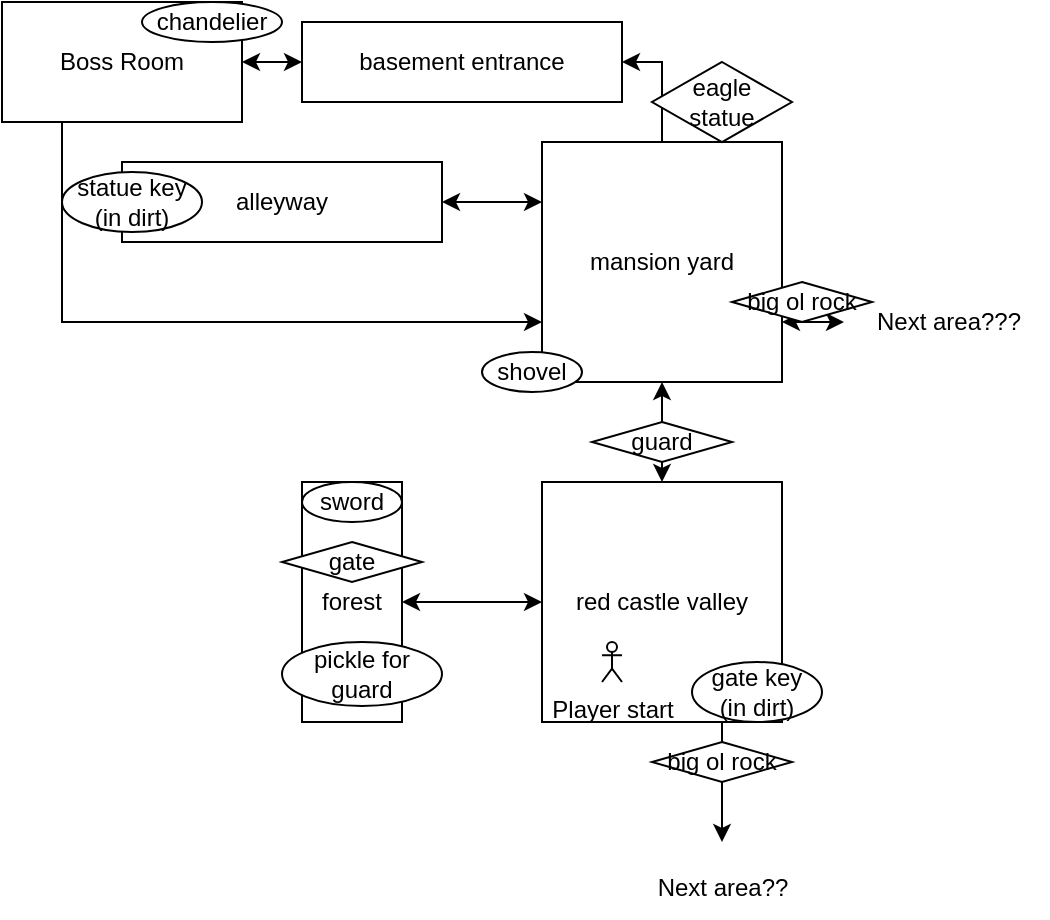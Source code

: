 <mxfile version="23.1.5" type="device">
  <diagram name="Page-1" id="S-kaVBQBmPrSJZPV6nAG">
    <mxGraphModel dx="474" dy="844" grid="1" gridSize="10" guides="1" tooltips="1" connect="1" arrows="1" fold="1" page="1" pageScale="1" pageWidth="850" pageHeight="1100" math="0" shadow="0">
      <root>
        <mxCell id="0" />
        <mxCell id="1" parent="0" />
        <mxCell id="uxI9nUiW6412I8rUyzKc-24" style="edgeStyle=orthogonalEdgeStyle;rounded=0;orthogonalLoop=1;jettySize=auto;html=1;exitX=0.75;exitY=1;exitDx=0;exitDy=0;" parent="1" source="uxI9nUiW6412I8rUyzKc-1" edge="1">
          <mxGeometry relative="1" as="geometry">
            <mxPoint x="380" y="440" as="targetPoint" />
          </mxGeometry>
        </mxCell>
        <mxCell id="uxI9nUiW6412I8rUyzKc-1" value="red castle valley" style="whiteSpace=wrap;html=1;aspect=fixed;" parent="1" vertex="1">
          <mxGeometry x="290" y="260" width="120" height="120" as="geometry" />
        </mxCell>
        <mxCell id="uxI9nUiW6412I8rUyzKc-13" style="edgeStyle=orthogonalEdgeStyle;rounded=0;orthogonalLoop=1;jettySize=auto;html=1;entryX=1;entryY=0.5;entryDx=0;entryDy=0;" parent="1" source="uxI9nUiW6412I8rUyzKc-2" target="uxI9nUiW6412I8rUyzKc-10" edge="1">
          <mxGeometry relative="1" as="geometry" />
        </mxCell>
        <mxCell id="uxI9nUiW6412I8rUyzKc-2" value="mansion yard" style="whiteSpace=wrap;html=1;aspect=fixed;" parent="1" vertex="1">
          <mxGeometry x="290" y="90" width="120" height="120" as="geometry" />
        </mxCell>
        <mxCell id="uxI9nUiW6412I8rUyzKc-4" value="forest" style="rounded=0;whiteSpace=wrap;html=1;" parent="1" vertex="1">
          <mxGeometry x="170" y="260" width="50" height="120" as="geometry" />
        </mxCell>
        <mxCell id="uxI9nUiW6412I8rUyzKc-6" value="alleyway" style="rounded=0;whiteSpace=wrap;html=1;" parent="1" vertex="1">
          <mxGeometry x="80" y="100" width="160" height="40" as="geometry" />
        </mxCell>
        <mxCell id="uxI9nUiW6412I8rUyzKc-7" value="" style="endArrow=classic;startArrow=classic;html=1;rounded=0;exitX=1;exitY=0.5;exitDx=0;exitDy=0;" parent="1" source="uxI9nUiW6412I8rUyzKc-4" edge="1">
          <mxGeometry width="50" height="50" relative="1" as="geometry">
            <mxPoint x="460" y="360" as="sourcePoint" />
            <mxPoint x="290" y="320" as="targetPoint" />
          </mxGeometry>
        </mxCell>
        <mxCell id="uxI9nUiW6412I8rUyzKc-8" value="" style="endArrow=classic;startArrow=classic;html=1;rounded=0;exitX=0.5;exitY=1;exitDx=0;exitDy=0;entryX=0.5;entryY=0;entryDx=0;entryDy=0;" parent="1" source="uxI9nUiW6412I8rUyzKc-2" target="uxI9nUiW6412I8rUyzKc-1" edge="1">
          <mxGeometry width="50" height="50" relative="1" as="geometry">
            <mxPoint x="480" y="319.5" as="sourcePoint" />
            <mxPoint x="550" y="319.5" as="targetPoint" />
          </mxGeometry>
        </mxCell>
        <mxCell id="uxI9nUiW6412I8rUyzKc-9" value="" style="endArrow=classic;startArrow=classic;html=1;rounded=0;exitX=1;exitY=0.5;exitDx=0;exitDy=0;entryX=0;entryY=0.25;entryDx=0;entryDy=0;" parent="1" source="uxI9nUiW6412I8rUyzKc-6" target="uxI9nUiW6412I8rUyzKc-2" edge="1">
          <mxGeometry width="50" height="50" relative="1" as="geometry">
            <mxPoint x="240" y="340" as="sourcePoint" />
            <mxPoint x="250" y="160" as="targetPoint" />
          </mxGeometry>
        </mxCell>
        <mxCell id="uxI9nUiW6412I8rUyzKc-10" value="basement entrance" style="rounded=0;whiteSpace=wrap;html=1;" parent="1" vertex="1">
          <mxGeometry x="170" y="30" width="160" height="40" as="geometry" />
        </mxCell>
        <mxCell id="uxI9nUiW6412I8rUyzKc-11" value="" style="endArrow=classic;startArrow=classic;html=1;rounded=0;entryX=1;entryY=0.75;entryDx=0;entryDy=0;exitX=-0.02;exitY=0.5;exitDx=0;exitDy=0;exitPerimeter=0;" parent="1" source="uxI9nUiW6412I8rUyzKc-12" target="uxI9nUiW6412I8rUyzKc-2" edge="1">
          <mxGeometry width="50" height="50" relative="1" as="geometry">
            <mxPoint x="510" y="180" as="sourcePoint" />
            <mxPoint x="360" y="270" as="targetPoint" />
          </mxGeometry>
        </mxCell>
        <mxCell id="uxI9nUiW6412I8rUyzKc-12" value="Next area???" style="text;html=1;align=center;verticalAlign=middle;resizable=0;points=[];autosize=1;strokeColor=none;fillColor=none;" parent="1" vertex="1">
          <mxGeometry x="443" y="165" width="100" height="30" as="geometry" />
        </mxCell>
        <mxCell id="uxI9nUiW6412I8rUyzKc-17" style="edgeStyle=orthogonalEdgeStyle;rounded=0;orthogonalLoop=1;jettySize=auto;html=1;exitX=0.25;exitY=1;exitDx=0;exitDy=0;entryX=0;entryY=0.75;entryDx=0;entryDy=0;" parent="1" source="uxI9nUiW6412I8rUyzKc-15" target="uxI9nUiW6412I8rUyzKc-2" edge="1">
          <mxGeometry relative="1" as="geometry" />
        </mxCell>
        <mxCell id="uxI9nUiW6412I8rUyzKc-15" value="Boss Room" style="rounded=0;whiteSpace=wrap;html=1;" parent="1" vertex="1">
          <mxGeometry x="20" y="20" width="120" height="60" as="geometry" />
        </mxCell>
        <mxCell id="uxI9nUiW6412I8rUyzKc-21" value="gate" style="rhombus;whiteSpace=wrap;html=1;" parent="1" vertex="1">
          <mxGeometry x="160" y="290" width="70" height="20" as="geometry" />
        </mxCell>
        <mxCell id="uxI9nUiW6412I8rUyzKc-22" value="guard" style="rhombus;whiteSpace=wrap;html=1;" parent="1" vertex="1">
          <mxGeometry x="315" y="230" width="70" height="20" as="geometry" />
        </mxCell>
        <mxCell id="uxI9nUiW6412I8rUyzKc-25" value="Next area??" style="text;html=1;align=center;verticalAlign=middle;resizable=0;points=[];autosize=1;strokeColor=none;fillColor=none;" parent="1" vertex="1">
          <mxGeometry x="335" y="448" width="90" height="30" as="geometry" />
        </mxCell>
        <mxCell id="uxI9nUiW6412I8rUyzKc-26" value="big ol rock" style="rhombus;whiteSpace=wrap;html=1;" parent="1" vertex="1">
          <mxGeometry x="345" y="390" width="70" height="20" as="geometry" />
        </mxCell>
        <mxCell id="uxI9nUiW6412I8rUyzKc-27" value="big ol rock" style="rhombus;whiteSpace=wrap;html=1;" parent="1" vertex="1">
          <mxGeometry x="385" y="160" width="70" height="20" as="geometry" />
        </mxCell>
        <mxCell id="uxI9nUiW6412I8rUyzKc-28" value="eagle&lt;br&gt;statue" style="rhombus;whiteSpace=wrap;html=1;" parent="1" vertex="1">
          <mxGeometry x="345" y="50" width="70" height="40" as="geometry" />
        </mxCell>
        <mxCell id="uxI9nUiW6412I8rUyzKc-32" value="pickle for guard" style="ellipse;whiteSpace=wrap;html=1;" parent="1" vertex="1">
          <mxGeometry x="160" y="340" width="80" height="32" as="geometry" />
        </mxCell>
        <mxCell id="uxI9nUiW6412I8rUyzKc-33" value="sword" style="ellipse;whiteSpace=wrap;html=1;" parent="1" vertex="1">
          <mxGeometry x="170" y="260" width="50" height="20" as="geometry" />
        </mxCell>
        <mxCell id="uxI9nUiW6412I8rUyzKc-35" value="statue&amp;nbsp;&lt;span style=&quot;&quot;&gt;key &lt;br&gt;(in dirt)&lt;/span&gt;" style="ellipse;whiteSpace=wrap;html=1;" parent="1" vertex="1">
          <mxGeometry x="50" y="105" width="70" height="30" as="geometry" />
        </mxCell>
        <mxCell id="uxI9nUiW6412I8rUyzKc-36" value="gate&amp;nbsp;&lt;span style=&quot;&quot;&gt;key &lt;br&gt;(in dirt)&lt;/span&gt;" style="ellipse;whiteSpace=wrap;html=1;" parent="1" vertex="1">
          <mxGeometry x="365" y="350" width="65" height="30" as="geometry" />
        </mxCell>
        <mxCell id="uxI9nUiW6412I8rUyzKc-37" value="shovel" style="ellipse;whiteSpace=wrap;html=1;" parent="1" vertex="1">
          <mxGeometry x="260" y="195" width="50" height="20" as="geometry" />
        </mxCell>
        <mxCell id="uxI9nUiW6412I8rUyzKc-38" value="chandelier" style="ellipse;whiteSpace=wrap;html=1;" parent="1" vertex="1">
          <mxGeometry x="90" y="20" width="70" height="20" as="geometry" />
        </mxCell>
        <mxCell id="uxI9nUiW6412I8rUyzKc-39" style="edgeStyle=orthogonalEdgeStyle;rounded=0;orthogonalLoop=1;jettySize=auto;html=1;exitX=0.5;exitY=1;exitDx=0;exitDy=0;" parent="1" source="uxI9nUiW6412I8rUyzKc-38" target="uxI9nUiW6412I8rUyzKc-38" edge="1">
          <mxGeometry relative="1" as="geometry" />
        </mxCell>
        <mxCell id="uxI9nUiW6412I8rUyzKc-40" value="Player start" style="shape=umlActor;verticalLabelPosition=bottom;verticalAlign=top;html=1;outlineConnect=0;" parent="1" vertex="1">
          <mxGeometry x="320" y="340" width="10" height="20" as="geometry" />
        </mxCell>
        <mxCell id="VPws1ftnkcRrqAM1tu2W-1" value="" style="endArrow=classic;startArrow=classic;html=1;rounded=0;exitX=1;exitY=0.5;exitDx=0;exitDy=0;entryX=0;entryY=0.5;entryDx=0;entryDy=0;" edge="1" parent="1" source="uxI9nUiW6412I8rUyzKc-15" target="uxI9nUiW6412I8rUyzKc-10">
          <mxGeometry width="50" height="50" relative="1" as="geometry">
            <mxPoint x="250" y="130" as="sourcePoint" />
            <mxPoint x="300" y="130" as="targetPoint" />
          </mxGeometry>
        </mxCell>
      </root>
    </mxGraphModel>
  </diagram>
</mxfile>
